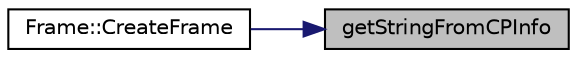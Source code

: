digraph "getStringFromCPInfo"
{
 // LATEX_PDF_SIZE
  edge [fontname="Helvetica",fontsize="10",labelfontname="Helvetica",labelfontsize="10"];
  node [fontname="Helvetica",fontsize="10",shape=record];
  rankdir="RL";
  Node1 [label="getStringFromCPInfo",height=0.2,width=0.4,color="black", fillcolor="grey75", style="filled", fontcolor="black",tooltip="Gera uma string do ConstantPoolInfo no índice ind."];
  Node1 -> Node2 [dir="back",color="midnightblue",fontsize="10",style="solid",fontname="Helvetica"];
  Node2 [label="Frame::CreateFrame",height=0.2,width=0.4,color="black", fillcolor="white", style="filled",URL="$class_frame.html#a783e5f801c60d09674e9556de8f1b319",tooltip=" "];
}
